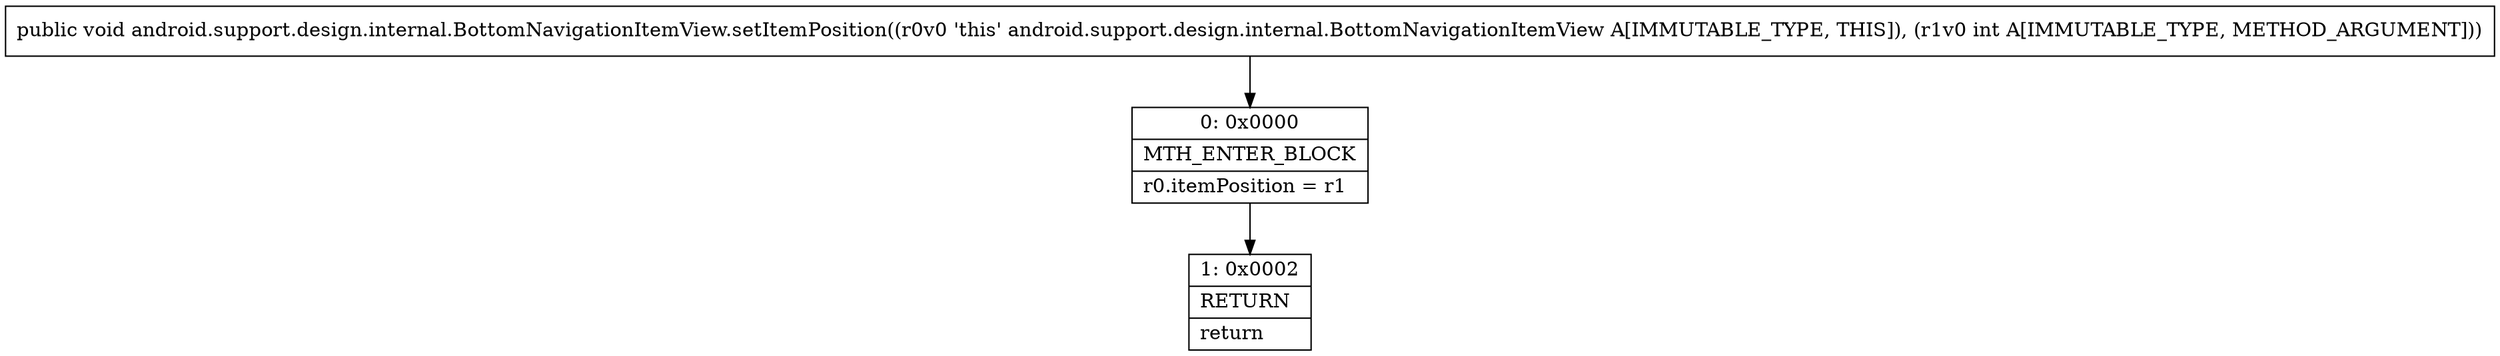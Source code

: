 digraph "CFG forandroid.support.design.internal.BottomNavigationItemView.setItemPosition(I)V" {
Node_0 [shape=record,label="{0\:\ 0x0000|MTH_ENTER_BLOCK\l|r0.itemPosition = r1\l}"];
Node_1 [shape=record,label="{1\:\ 0x0002|RETURN\l|return\l}"];
MethodNode[shape=record,label="{public void android.support.design.internal.BottomNavigationItemView.setItemPosition((r0v0 'this' android.support.design.internal.BottomNavigationItemView A[IMMUTABLE_TYPE, THIS]), (r1v0 int A[IMMUTABLE_TYPE, METHOD_ARGUMENT])) }"];
MethodNode -> Node_0;
Node_0 -> Node_1;
}


